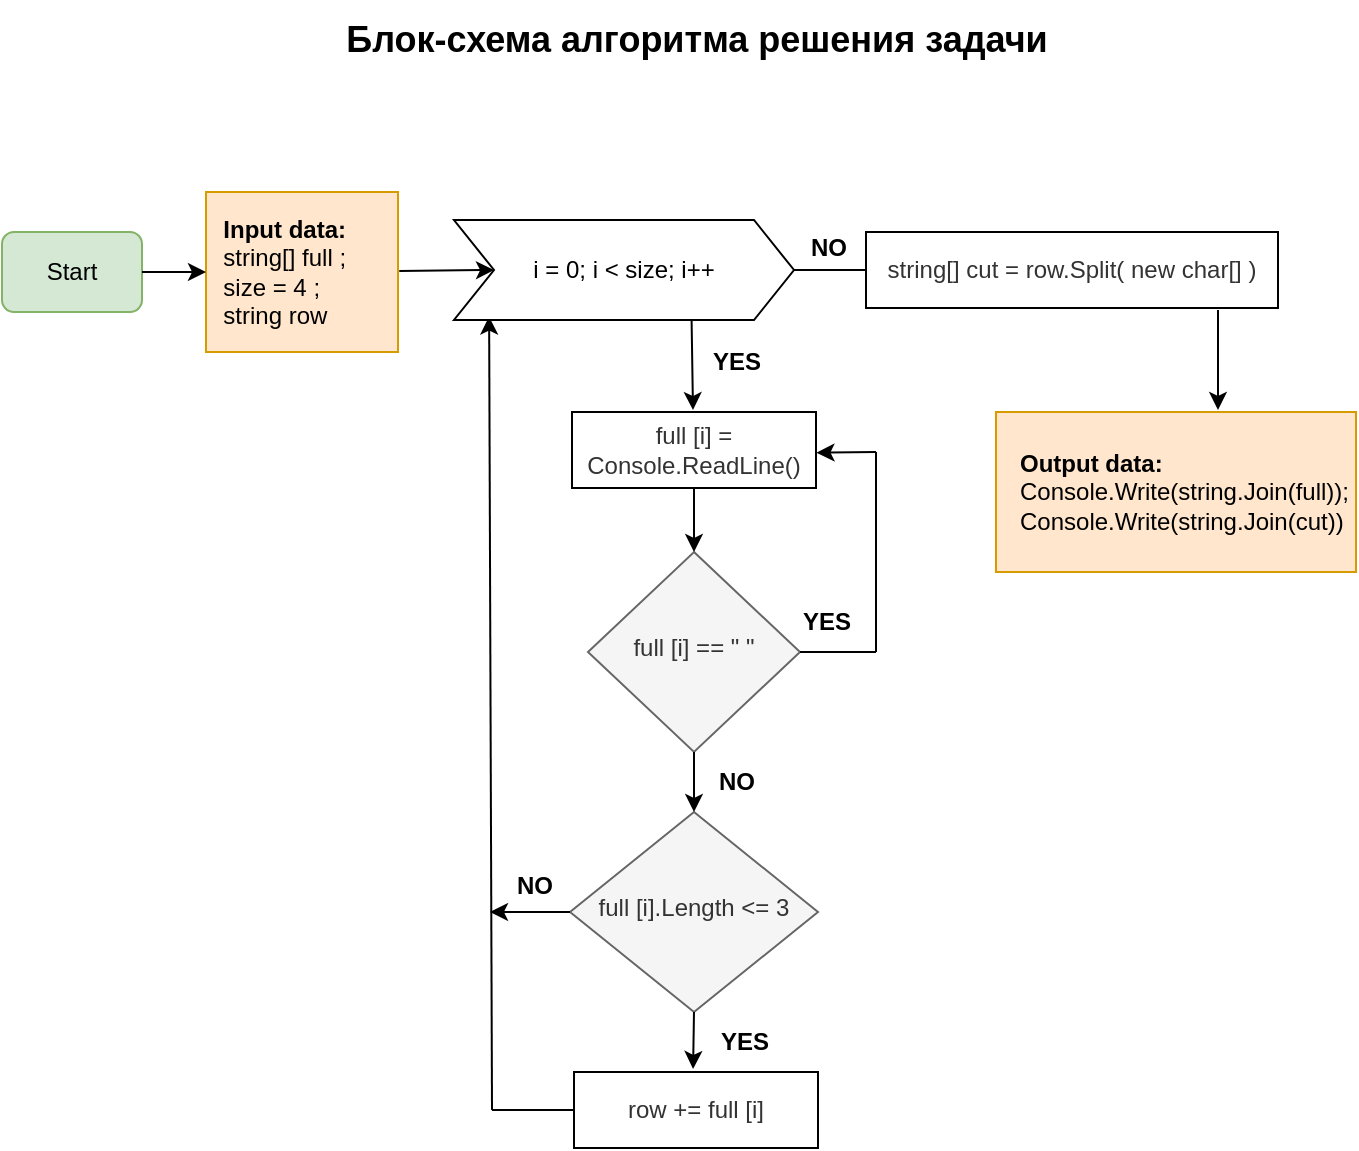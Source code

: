 <mxfile version="20.4.0" type="device"><diagram id="tWswhxcKMatOF8fBR_dj" name="Страница 1"><mxGraphModel dx="-6" dy="780" grid="1" gridSize="10" guides="1" tooltips="1" connect="1" arrows="1" fold="1" page="1" pageScale="1" pageWidth="827" pageHeight="1169" math="0" shadow="0"><root><mxCell id="0"/><mxCell id="1" parent="0"/><mxCell id="WYc9-LrtcX3N5xXaVen8-38" value="" style="endArrow=none;html=1;rounded=0;entryX=0.008;entryY=0.5;entryDx=0;entryDy=0;entryPerimeter=0;" parent="1" target="WYc9-LrtcX3N5xXaVen8-34" edge="1"><mxGeometry width="50" height="50" relative="1" as="geometry"><mxPoint x="1986" y="635" as="sourcePoint"/><mxPoint x="2025" y="635" as="targetPoint"/></mxGeometry></mxCell><mxCell id="WYc9-LrtcX3N5xXaVen8-1" value="Start" style="rounded=1;whiteSpace=wrap;html=1;fontSize=12;glass=0;strokeWidth=1;shadow=0;fillColor=#d5e8d4;strokeColor=#82b366;" parent="1" vertex="1"><mxGeometry x="1741" y="196" width="70" height="40" as="geometry"/></mxCell><mxCell id="WYc9-LrtcX3N5xXaVen8-3" value="&lt;b&gt;&amp;nbsp; Input data:&lt;/b&gt;&lt;br&gt;&amp;nbsp; string[] full ;&lt;br&gt;&amp;nbsp; size = 4 ;&lt;br&gt;&amp;nbsp; string row" style="rounded=0;whiteSpace=wrap;html=1;fillColor=#ffe6cc;strokeColor=#d79b00;align=left;" parent="1" vertex="1"><mxGeometry x="1843" y="176" width="96" height="80" as="geometry"/></mxCell><mxCell id="WYc9-LrtcX3N5xXaVen8-4" value="" style="endArrow=classic;html=1;rounded=0;exitX=1;exitY=0.5;exitDx=0;exitDy=0;entryX=0;entryY=0.5;entryDx=0;entryDy=0;" parent="1" source="WYc9-LrtcX3N5xXaVen8-1" target="WYc9-LrtcX3N5xXaVen8-3" edge="1"><mxGeometry width="50" height="50" relative="1" as="geometry"><mxPoint x="1913" y="185" as="sourcePoint"/><mxPoint x="1933" y="175" as="targetPoint"/></mxGeometry></mxCell><mxCell id="WYc9-LrtcX3N5xXaVen8-5" value="" style="endArrow=classic;html=1;rounded=0;exitX=1.017;exitY=0.493;exitDx=0;exitDy=0;entryX=0;entryY=0.5;entryDx=0;entryDy=0;exitPerimeter=0;" parent="1" target="WYc9-LrtcX3N5xXaVen8-25" edge="1"><mxGeometry width="50" height="50" relative="1" as="geometry"><mxPoint x="1939.632" y="215.44" as="sourcePoint"/><mxPoint x="2008" y="215" as="targetPoint"/></mxGeometry></mxCell><mxCell id="WYc9-LrtcX3N5xXaVen8-6" value="" style="endArrow=classic;html=1;rounded=0;entryX=0.5;entryY=0;entryDx=0;entryDy=0;exitX=0.681;exitY=1.008;exitDx=0;exitDy=0;exitPerimeter=0;" parent="1" edge="1"><mxGeometry width="50" height="50" relative="1" as="geometry"><mxPoint x="2085.77" y="238.4" as="sourcePoint"/><mxPoint x="2086.5" y="285" as="targetPoint"/></mxGeometry></mxCell><mxCell id="WYc9-LrtcX3N5xXaVen8-9" value="NO" style="text;html=1;resizable=0;autosize=1;align=center;verticalAlign=middle;points=[];fillColor=none;strokeColor=none;rounded=0;fontStyle=1" parent="1" vertex="1"><mxGeometry x="2088" y="456" width="40" height="30" as="geometry"/></mxCell><mxCell id="WYc9-LrtcX3N5xXaVen8-10" value="YES" style="text;html=1;resizable=0;autosize=1;align=center;verticalAlign=middle;points=[];fillColor=none;strokeColor=none;rounded=0;fontStyle=1" parent="1" vertex="1"><mxGeometry x="2128" y="376" width="50" height="30" as="geometry"/></mxCell><mxCell id="WYc9-LrtcX3N5xXaVen8-12" value="&lt;b&gt;&amp;nbsp; &amp;nbsp;Output data:&lt;/b&gt;&lt;br&gt;&amp;nbsp; &amp;nbsp;Console.Write(string.Join(full));&lt;br&gt;&amp;nbsp; &amp;nbsp;Console.Write(string.Join(cut))" style="rounded=0;whiteSpace=wrap;html=1;fillColor=#ffe6cc;strokeColor=#d79b00;align=left;" parent="1" vertex="1"><mxGeometry x="2238" y="286" width="180" height="80" as="geometry"/></mxCell><mxCell id="WYc9-LrtcX3N5xXaVen8-13" value="&lt;span style=&quot;color: rgb(51, 51, 51);&quot;&gt;full [i] = Console.ReadLine()&lt;/span&gt;" style="rounded=0;whiteSpace=wrap;html=1;" parent="1" vertex="1"><mxGeometry x="2026" y="286" width="122" height="38" as="geometry"/></mxCell><mxCell id="WYc9-LrtcX3N5xXaVen8-21" value="full [i] == &quot; &quot;" style="rhombus;whiteSpace=wrap;html=1;shadow=0;fontFamily=Helvetica;fontSize=12;align=center;strokeWidth=1;spacing=6;spacingTop=-4;fillColor=#f5f5f5;strokeColor=#666666;fontColor=#333333;" parent="1" vertex="1"><mxGeometry x="2034" y="356" width="106" height="100" as="geometry"/></mxCell><mxCell id="WYc9-LrtcX3N5xXaVen8-23" value="" style="endArrow=classic;html=1;rounded=0;entryX=0.168;entryY=0.986;entryDx=0;entryDy=0;entryPerimeter=0;" parent="1" edge="1"><mxGeometry width="50" height="50" relative="1" as="geometry"><mxPoint x="1986" y="635" as="sourcePoint"/><mxPoint x="1984.56" y="238.3" as="targetPoint"/></mxGeometry></mxCell><mxCell id="WYc9-LrtcX3N5xXaVen8-25" value="i = 0; i &amp;lt; size; i++" style="shape=step;perimeter=stepPerimeter;whiteSpace=wrap;html=1;fixedSize=1;" parent="1" vertex="1"><mxGeometry x="1967" y="190" width="170" height="50" as="geometry"/></mxCell><mxCell id="WYc9-LrtcX3N5xXaVen8-27" value="" style="endArrow=classic;html=1;rounded=0;entryX=0.5;entryY=0;entryDx=0;entryDy=0;exitX=0.5;exitY=1;exitDx=0;exitDy=0;" parent="1" source="WYc9-LrtcX3N5xXaVen8-13" target="WYc9-LrtcX3N5xXaVen8-21" edge="1"><mxGeometry width="50" height="50" relative="1" as="geometry"><mxPoint x="2228" y="376" as="sourcePoint"/><mxPoint x="2278" y="326" as="targetPoint"/></mxGeometry></mxCell><mxCell id="WYc9-LrtcX3N5xXaVen8-28" value="full [i].Length &amp;lt;= 3" style="rhombus;whiteSpace=wrap;html=1;shadow=0;fontFamily=Helvetica;fontSize=12;align=center;strokeWidth=1;spacing=6;spacingTop=-4;fillColor=#f5f5f5;strokeColor=#666666;fontColor=#333333;" parent="1" vertex="1"><mxGeometry x="2025" y="486" width="124" height="100" as="geometry"/></mxCell><mxCell id="WYc9-LrtcX3N5xXaVen8-30" value="" style="endArrow=none;html=1;rounded=0;entryX=1;entryY=0.5;entryDx=0;entryDy=0;" parent="1" target="WYc9-LrtcX3N5xXaVen8-21" edge="1"><mxGeometry width="50" height="50" relative="1" as="geometry"><mxPoint x="2178" y="406" as="sourcePoint"/><mxPoint x="2088" y="386" as="targetPoint"/></mxGeometry></mxCell><mxCell id="WYc9-LrtcX3N5xXaVen8-31" value="" style="endArrow=none;html=1;rounded=0;" parent="1" edge="1"><mxGeometry width="50" height="50" relative="1" as="geometry"><mxPoint x="2178" y="406" as="sourcePoint"/><mxPoint x="2178" y="306" as="targetPoint"/></mxGeometry></mxCell><mxCell id="WYc9-LrtcX3N5xXaVen8-32" value="" style="endArrow=classic;html=1;rounded=0;entryX=1.002;entryY=0.536;entryDx=0;entryDy=0;entryPerimeter=0;" parent="1" target="WYc9-LrtcX3N5xXaVen8-13" edge="1"><mxGeometry width="50" height="50" relative="1" as="geometry"><mxPoint x="2178" y="306" as="sourcePoint"/><mxPoint x="2088" y="386" as="targetPoint"/></mxGeometry></mxCell><mxCell id="WYc9-LrtcX3N5xXaVen8-33" value="" style="endArrow=classic;html=1;rounded=0;exitX=0.5;exitY=1;exitDx=0;exitDy=0;entryX=0.5;entryY=0;entryDx=0;entryDy=0;" parent="1" source="WYc9-LrtcX3N5xXaVen8-21" target="WYc9-LrtcX3N5xXaVen8-28" edge="1"><mxGeometry width="50" height="50" relative="1" as="geometry"><mxPoint x="2118" y="466" as="sourcePoint"/><mxPoint x="2168" y="416" as="targetPoint"/></mxGeometry></mxCell><mxCell id="WYc9-LrtcX3N5xXaVen8-34" value="&lt;span style=&quot;color: rgb(51, 51, 51);&quot;&gt;row += full [i]&lt;/span&gt;" style="rounded=0;whiteSpace=wrap;html=1;" parent="1" vertex="1"><mxGeometry x="2027" y="616" width="122" height="38" as="geometry"/></mxCell><mxCell id="WYc9-LrtcX3N5xXaVen8-35" value="" style="endArrow=classic;html=1;rounded=0;exitX=0.5;exitY=1;exitDx=0;exitDy=0;entryX=0.488;entryY=-0.04;entryDx=0;entryDy=0;entryPerimeter=0;" parent="1" source="WYc9-LrtcX3N5xXaVen8-28" target="WYc9-LrtcX3N5xXaVen8-34" edge="1"><mxGeometry width="50" height="50" relative="1" as="geometry"><mxPoint x="2118" y="596" as="sourcePoint"/><mxPoint x="2168" y="546" as="targetPoint"/></mxGeometry></mxCell><mxCell id="WYc9-LrtcX3N5xXaVen8-37" value="YES" style="text;html=1;resizable=0;autosize=1;align=center;verticalAlign=middle;points=[];fillColor=none;strokeColor=none;rounded=0;fontStyle=1" parent="1" vertex="1"><mxGeometry x="2087" y="586" width="50" height="30" as="geometry"/></mxCell><mxCell id="WYc9-LrtcX3N5xXaVen8-40" value="" style="endArrow=none;html=1;rounded=0;exitX=1;exitY=0.5;exitDx=0;exitDy=0;" parent="1" source="WYc9-LrtcX3N5xXaVen8-25" edge="1"><mxGeometry width="50" height="50" relative="1" as="geometry"><mxPoint x="2375" y="396" as="sourcePoint"/><mxPoint x="2185" y="215" as="targetPoint"/></mxGeometry></mxCell><mxCell id="WYc9-LrtcX3N5xXaVen8-41" value="&lt;span style=&quot;color: rgb(51, 51, 51);&quot;&gt;string[] cut = row.Split( new char[] )&lt;/span&gt;" style="rounded=0;whiteSpace=wrap;html=1;" parent="1" vertex="1"><mxGeometry x="2173" y="196" width="206" height="38" as="geometry"/></mxCell><mxCell id="WYc9-LrtcX3N5xXaVen8-42" value="YES" style="text;html=1;resizable=0;autosize=1;align=center;verticalAlign=middle;points=[];fillColor=none;strokeColor=none;rounded=0;fontStyle=1" parent="1" vertex="1"><mxGeometry x="2083" y="246" width="50" height="30" as="geometry"/></mxCell><mxCell id="WYc9-LrtcX3N5xXaVen8-43" value="NO" style="text;html=1;resizable=0;autosize=1;align=center;verticalAlign=middle;points=[];fillColor=none;strokeColor=none;rounded=0;fontStyle=1" parent="1" vertex="1"><mxGeometry x="2134" y="189" width="40" height="30" as="geometry"/></mxCell><mxCell id="WYc9-LrtcX3N5xXaVen8-44" value="" style="endArrow=classic;html=1;rounded=0;exitX=0;exitY=0.5;exitDx=0;exitDy=0;" parent="1" source="WYc9-LrtcX3N5xXaVen8-28" edge="1"><mxGeometry width="50" height="50" relative="1" as="geometry"><mxPoint x="1905" y="546" as="sourcePoint"/><mxPoint x="1985" y="536" as="targetPoint"/></mxGeometry></mxCell><mxCell id="WYc9-LrtcX3N5xXaVen8-45" value="NO" style="text;html=1;resizable=0;autosize=1;align=center;verticalAlign=middle;points=[];fillColor=none;strokeColor=none;rounded=0;fontStyle=1" parent="1" vertex="1"><mxGeometry x="1987" y="508" width="40" height="30" as="geometry"/></mxCell><mxCell id="WYc9-LrtcX3N5xXaVen8-46" value="" style="endArrow=classic;html=1;rounded=0;entryX=0.5;entryY=0;entryDx=0;entryDy=0;" parent="1" edge="1"><mxGeometry width="50" height="50" relative="1" as="geometry"><mxPoint x="2349" y="235" as="sourcePoint"/><mxPoint x="2349" y="285" as="targetPoint"/></mxGeometry></mxCell><mxCell id="WYc9-LrtcX3N5xXaVen8-47" value="&lt;font style=&quot;font-size: 18px;&quot;&gt;&lt;b&gt;Блок-схема алгоритма решения задачи&lt;/b&gt;&lt;/font&gt;" style="text;html=1;align=center;verticalAlign=middle;resizable=0;points=[];autosize=1;strokeColor=none;fillColor=none;" parent="1" vertex="1"><mxGeometry x="1903" y="80" width="370" height="40" as="geometry"/></mxCell></root></mxGraphModel></diagram></mxfile>